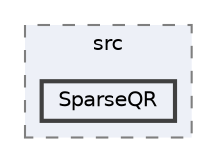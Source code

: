 digraph "external/taskflow/3rd-party/eigen-3.3.7/Eigen/src/SparseQR"
{
 // LATEX_PDF_SIZE
  bgcolor="transparent";
  edge [fontname=Helvetica,fontsize=10,labelfontname=Helvetica,labelfontsize=10];
  node [fontname=Helvetica,fontsize=10,shape=box,height=0.2,width=0.4];
  compound=true
  subgraph clusterdir_a1a9763e9d3031b833ce7b34f281436e {
    graph [ bgcolor="#edf0f7", pencolor="grey50", label="src", fontname=Helvetica,fontsize=10 style="filled,dashed", URL="dir_a1a9763e9d3031b833ce7b34f281436e.html",tooltip=""]
  dir_67a4d0074fc2d96725daa608207ed082 [label="SparseQR", fillcolor="#edf0f7", color="grey25", style="filled,bold", URL="dir_67a4d0074fc2d96725daa608207ed082.html",tooltip=""];
  }
}
